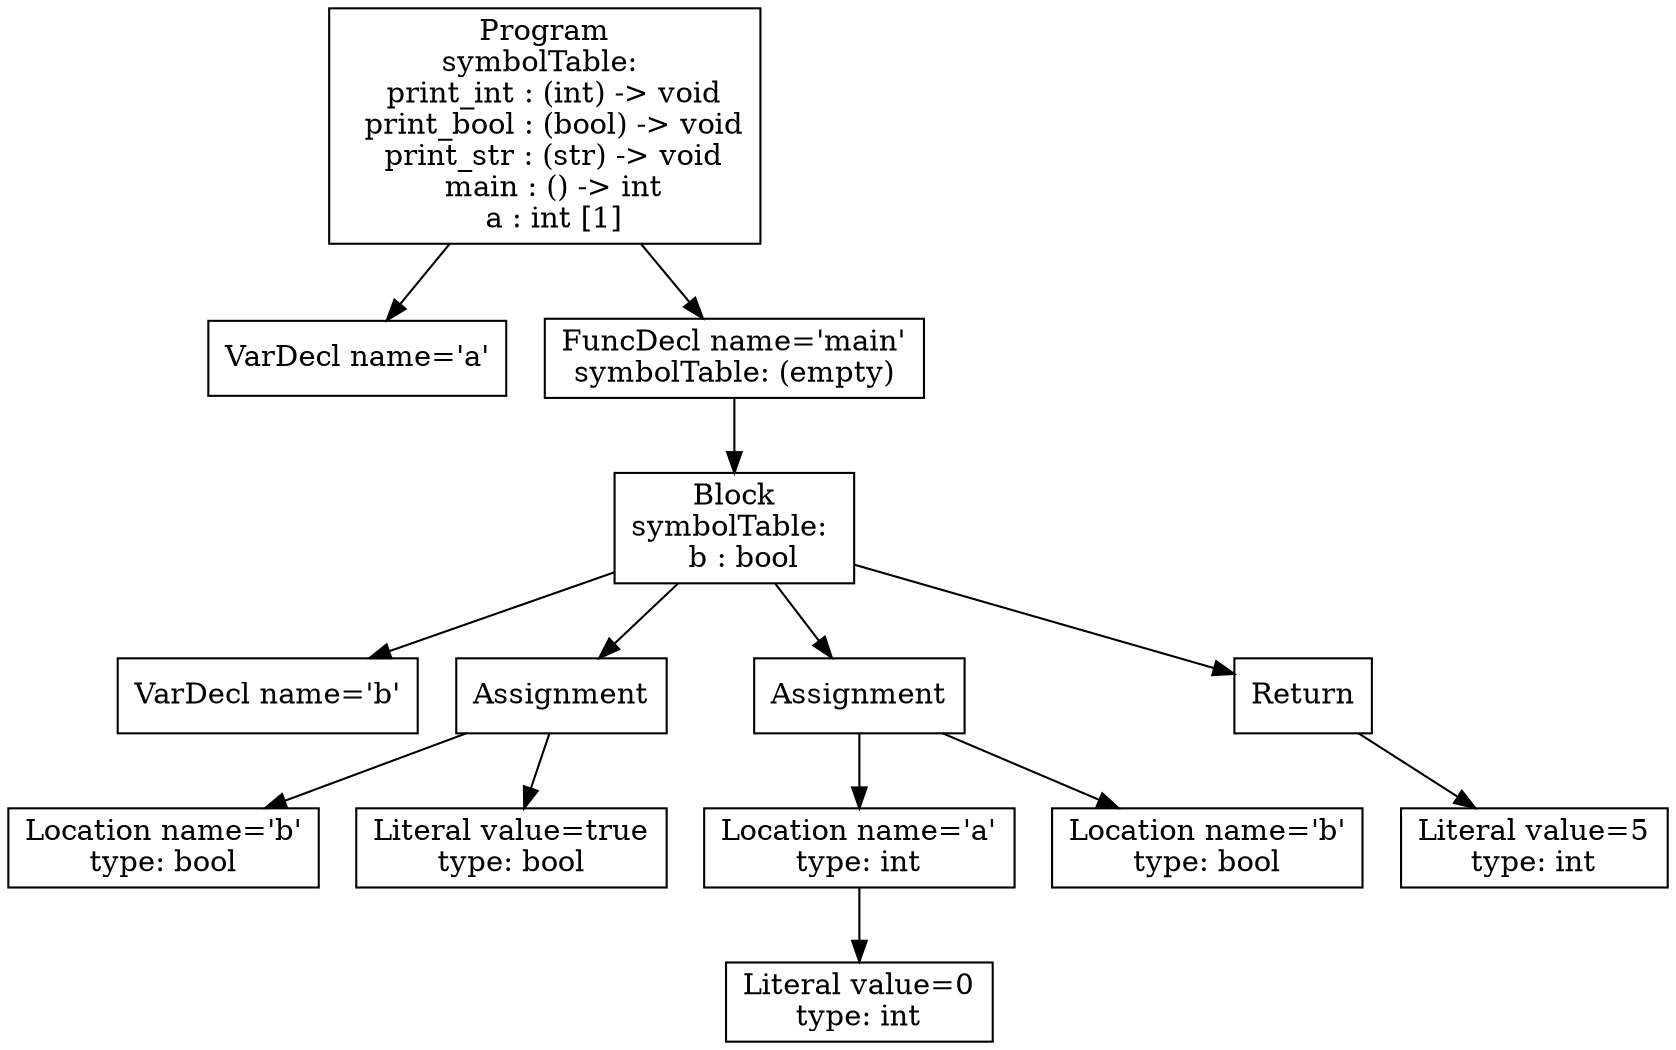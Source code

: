 digraph AST {
1 [shape=box, label="VarDecl name='a'"];
4 [shape=box, label="VarDecl name='b'"];
6 [shape=box, label="Location name='b'\ntype: bool"];
7 [shape=box, label="Literal value=true\ntype: bool"];
5 [shape=box, label="Assignment"];
5 -> 6;
5 -> 7;
10 [shape=box, label="Literal value=0\ntype: int"];
9 [shape=box, label="Location name='a'\ntype: int"];
9 -> 10;
11 [shape=box, label="Location name='b'\ntype: bool"];
8 [shape=box, label="Assignment"];
8 -> 9;
8 -> 11;
13 [shape=box, label="Literal value=5\ntype: int"];
12 [shape=box, label="Return"];
12 -> 13;
3 [shape=box, label="Block\nsymbolTable: \n  b : bool"];
3 -> 4;
3 -> 5;
3 -> 8;
3 -> 12;
2 [shape=box, label="FuncDecl name='main'\nsymbolTable: (empty)"];
2 -> 3;
0 [shape=box, label="Program\nsymbolTable: \n  print_int : (int) -> void\n  print_bool : (bool) -> void\n  print_str : (str) -> void\n  main : () -> int\n  a : int [1]"];
0 -> 1;
0 -> 2;
}
